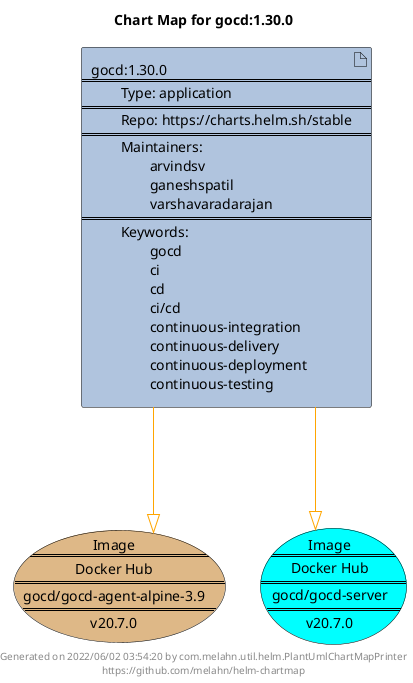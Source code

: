 @startuml
skinparam linetype ortho
skinparam backgroundColor white
skinparam usecaseBorderColor black
skinparam usecaseArrowColor LightSlateGray
skinparam artifactBorderColor black
skinparam artifactArrowColor LightSlateGray

title Chart Map for gocd:1.30.0

'There is one referenced Helm Chart
artifact "gocd:1.30.0\n====\n\tType: application\n====\n\tRepo: https://charts.helm.sh/stable\n====\n\tMaintainers: \n\t\tarvindsv\n\t\tganeshspatil\n\t\tvarshavaradarajan\n====\n\tKeywords: \n\t\tgocd\n\t\tci\n\t\tcd\n\t\tci/cd\n\t\tcontinuous-integration\n\t\tcontinuous-delivery\n\t\tcontinuous-deployment\n\t\tcontinuous-testing" as gocd_1_30_0 #LightSteelBlue

'There are 2 referenced Docker Images
usecase "Image\n====\nDocker Hub\n====\ngocd/gocd-agent-alpine-3.9\n====\nv20.7.0" as gocd_gocd_agent_alpine_3_9_v20_7_0 #BurlyWood
usecase "Image\n====\nDocker Hub\n====\ngocd/gocd-server\n====\nv20.7.0" as gocd_gocd_server_v20_7_0 #Aqua

'Chart Dependencies
gocd_1_30_0--[#orange]-|>gocd_gocd_agent_alpine_3_9_v20_7_0
gocd_1_30_0--[#orange]-|>gocd_gocd_server_v20_7_0

center footer Generated on 2022/06/02 03:54:20 by com.melahn.util.helm.PlantUmlChartMapPrinter\nhttps://github.com/melahn/helm-chartmap
@enduml
